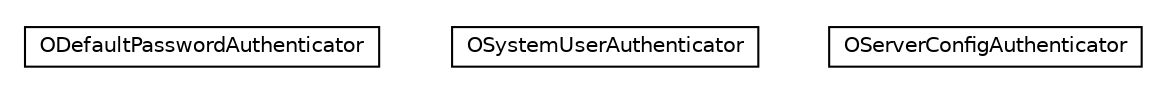 #!/usr/local/bin/dot
#
# Class diagram 
# Generated by UMLGraph version R5_6-24-gf6e263 (http://www.umlgraph.org/)
#

digraph G {
	edge [fontname="Helvetica",fontsize=10,labelfontname="Helvetica",labelfontsize=10];
	node [fontname="Helvetica",fontsize=10,shape=plaintext];
	nodesep=0.25;
	ranksep=0.5;
	// com.orientechnologies.orient.server.security.authenticator.ODefaultPasswordAuthenticator
	c367503 [label=<<table title="com.orientechnologies.orient.server.security.authenticator.ODefaultPasswordAuthenticator" border="0" cellborder="1" cellspacing="0" cellpadding="2" port="p" href="./ODefaultPasswordAuthenticator.html">
		<tr><td><table border="0" cellspacing="0" cellpadding="1">
<tr><td align="center" balign="center"> ODefaultPasswordAuthenticator </td></tr>
		</table></td></tr>
		</table>>, URL="./ODefaultPasswordAuthenticator.html", fontname="Helvetica", fontcolor="black", fontsize=10.0];
	// com.orientechnologies.orient.server.security.authenticator.OSystemUserAuthenticator
	c367504 [label=<<table title="com.orientechnologies.orient.server.security.authenticator.OSystemUserAuthenticator" border="0" cellborder="1" cellspacing="0" cellpadding="2" port="p" href="./OSystemUserAuthenticator.html">
		<tr><td><table border="0" cellspacing="0" cellpadding="1">
<tr><td align="center" balign="center"> OSystemUserAuthenticator </td></tr>
		</table></td></tr>
		</table>>, URL="./OSystemUserAuthenticator.html", fontname="Helvetica", fontcolor="black", fontsize=10.0];
	// com.orientechnologies.orient.server.security.authenticator.OServerConfigAuthenticator
	c367505 [label=<<table title="com.orientechnologies.orient.server.security.authenticator.OServerConfigAuthenticator" border="0" cellborder="1" cellspacing="0" cellpadding="2" port="p" href="./OServerConfigAuthenticator.html">
		<tr><td><table border="0" cellspacing="0" cellpadding="1">
<tr><td align="center" balign="center"> OServerConfigAuthenticator </td></tr>
		</table></td></tr>
		</table>>, URL="./OServerConfigAuthenticator.html", fontname="Helvetica", fontcolor="black", fontsize=10.0];
}

